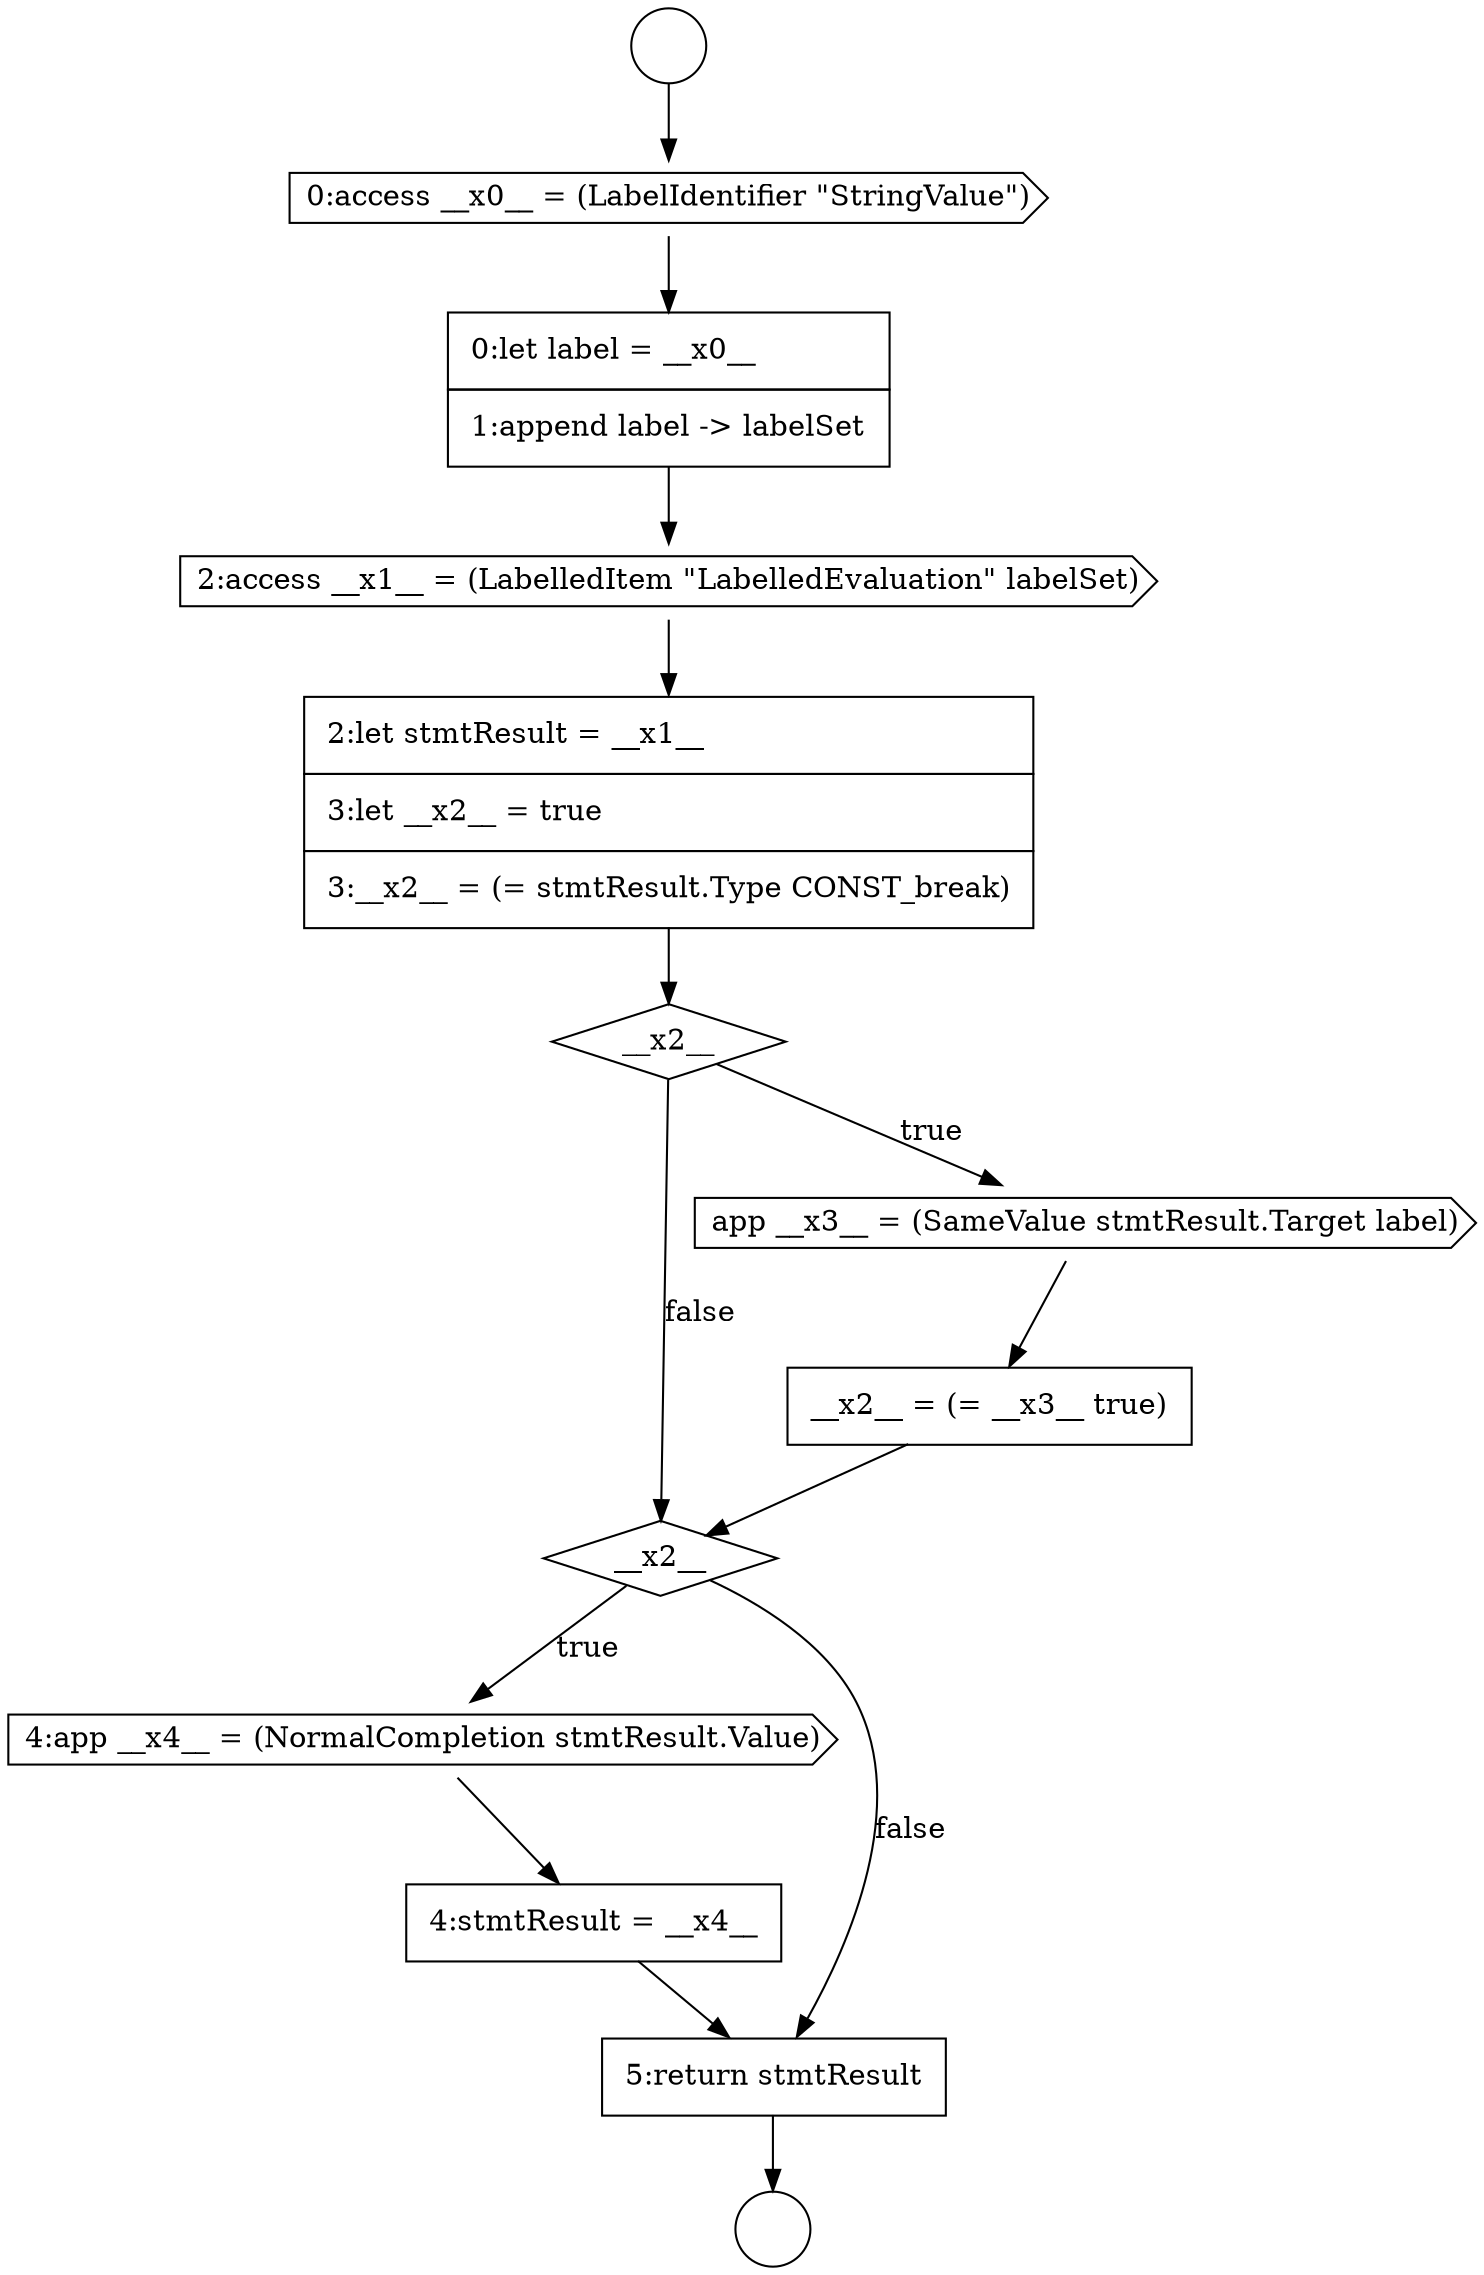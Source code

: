 digraph {
  node7766 [shape=diamond, label=<<font color="black">__x2__</font>> color="black" fillcolor="white" style=filled]
  node7761 [shape=circle label=" " color="black" fillcolor="white" style=filled]
  node7771 [shape=none, margin=0, label=<<font color="black">
    <table border="0" cellborder="1" cellspacing="0" cellpadding="10">
      <tr><td align="left">4:stmtResult = __x4__</td></tr>
    </table>
  </font>> color="black" fillcolor="white" style=filled]
  node7760 [shape=circle label=" " color="black" fillcolor="white" style=filled]
  node7770 [shape=cds, label=<<font color="black">4:app __x4__ = (NormalCompletion stmtResult.Value)</font>> color="black" fillcolor="white" style=filled]
  node7763 [shape=none, margin=0, label=<<font color="black">
    <table border="0" cellborder="1" cellspacing="0" cellpadding="10">
      <tr><td align="left">0:let label = __x0__</td></tr>
      <tr><td align="left">1:append label -&gt; labelSet</td></tr>
    </table>
  </font>> color="black" fillcolor="white" style=filled]
  node7768 [shape=none, margin=0, label=<<font color="black">
    <table border="0" cellborder="1" cellspacing="0" cellpadding="10">
      <tr><td align="left">__x2__ = (= __x3__ true)</td></tr>
    </table>
  </font>> color="black" fillcolor="white" style=filled]
  node7769 [shape=diamond, label=<<font color="black">__x2__</font>> color="black" fillcolor="white" style=filled]
  node7772 [shape=none, margin=0, label=<<font color="black">
    <table border="0" cellborder="1" cellspacing="0" cellpadding="10">
      <tr><td align="left">5:return stmtResult</td></tr>
    </table>
  </font>> color="black" fillcolor="white" style=filled]
  node7762 [shape=cds, label=<<font color="black">0:access __x0__ = (LabelIdentifier &quot;StringValue&quot;)</font>> color="black" fillcolor="white" style=filled]
  node7767 [shape=cds, label=<<font color="black">app __x3__ = (SameValue stmtResult.Target label)</font>> color="black" fillcolor="white" style=filled]
  node7764 [shape=cds, label=<<font color="black">2:access __x1__ = (LabelledItem &quot;LabelledEvaluation&quot; labelSet)</font>> color="black" fillcolor="white" style=filled]
  node7765 [shape=none, margin=0, label=<<font color="black">
    <table border="0" cellborder="1" cellspacing="0" cellpadding="10">
      <tr><td align="left">2:let stmtResult = __x1__</td></tr>
      <tr><td align="left">3:let __x2__ = true</td></tr>
      <tr><td align="left">3:__x2__ = (= stmtResult.Type CONST_break)</td></tr>
    </table>
  </font>> color="black" fillcolor="white" style=filled]
  node7768 -> node7769 [ color="black"]
  node7769 -> node7770 [label=<<font color="black">true</font>> color="black"]
  node7769 -> node7772 [label=<<font color="black">false</font>> color="black"]
  node7762 -> node7763 [ color="black"]
  node7771 -> node7772 [ color="black"]
  node7772 -> node7761 [ color="black"]
  node7763 -> node7764 [ color="black"]
  node7767 -> node7768 [ color="black"]
  node7765 -> node7766 [ color="black"]
  node7770 -> node7771 [ color="black"]
  node7766 -> node7767 [label=<<font color="black">true</font>> color="black"]
  node7766 -> node7769 [label=<<font color="black">false</font>> color="black"]
  node7760 -> node7762 [ color="black"]
  node7764 -> node7765 [ color="black"]
}
